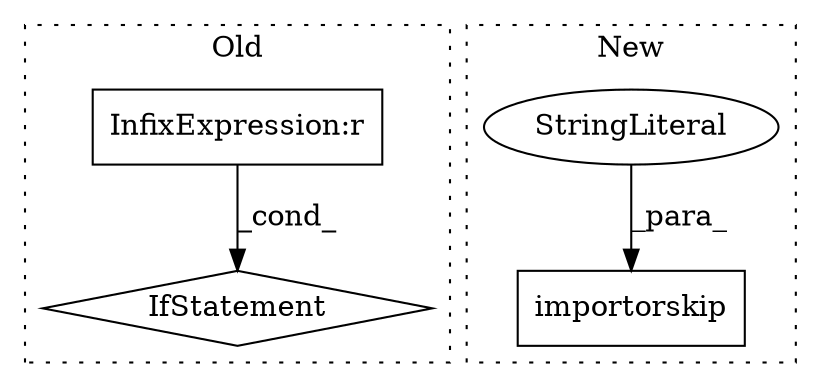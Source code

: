 digraph G {
subgraph cluster0 {
1 [label="IfStatement" a="25" s="11689,11751" l="4,2" shape="diamond"];
4 [label="InfixExpression:r" a="27" s="11729" l="3" shape="box"];
label = "Old";
style="dotted";
}
subgraph cluster1 {
2 [label="importorskip" a="32" s="11657,11688" l="13,1" shape="box"];
3 [label="StringLiteral" a="45" s="11683" l="5" shape="ellipse"];
label = "New";
style="dotted";
}
3 -> 2 [label="_para_"];
4 -> 1 [label="_cond_"];
}